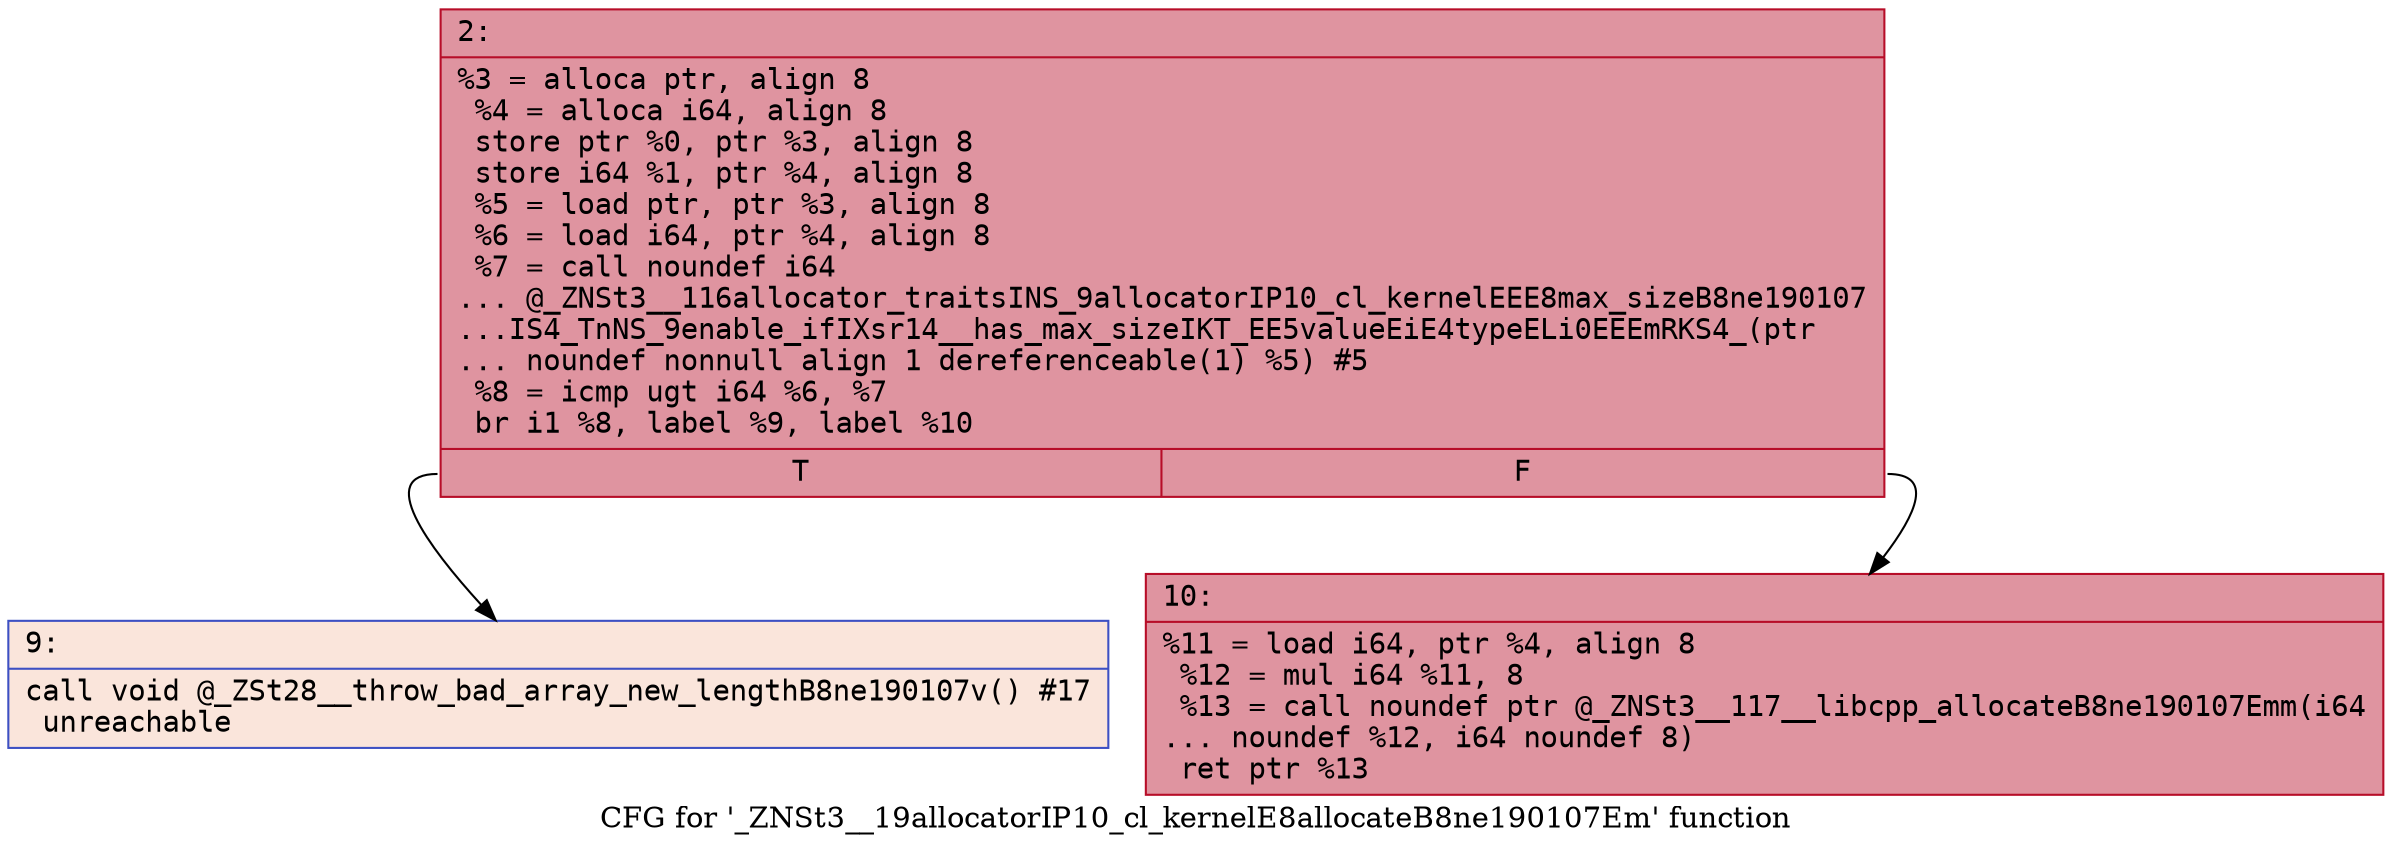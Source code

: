 digraph "CFG for '_ZNSt3__19allocatorIP10_cl_kernelE8allocateB8ne190107Em' function" {
	label="CFG for '_ZNSt3__19allocatorIP10_cl_kernelE8allocateB8ne190107Em' function";

	Node0x600000d3e7b0 [shape=record,color="#b70d28ff", style=filled, fillcolor="#b70d2870" fontname="Courier",label="{2:\l|  %3 = alloca ptr, align 8\l  %4 = alloca i64, align 8\l  store ptr %0, ptr %3, align 8\l  store i64 %1, ptr %4, align 8\l  %5 = load ptr, ptr %3, align 8\l  %6 = load i64, ptr %4, align 8\l  %7 = call noundef i64\l... @_ZNSt3__116allocator_traitsINS_9allocatorIP10_cl_kernelEEE8max_sizeB8ne190107\l...IS4_TnNS_9enable_ifIXsr14__has_max_sizeIKT_EE5valueEiE4typeELi0EEEmRKS4_(ptr\l... noundef nonnull align 1 dereferenceable(1) %5) #5\l  %8 = icmp ugt i64 %6, %7\l  br i1 %8, label %9, label %10\l|{<s0>T|<s1>F}}"];
	Node0x600000d3e7b0:s0 -> Node0x600000d3e800[tooltip="2 -> 9\nProbability 0.00%" ];
	Node0x600000d3e7b0:s1 -> Node0x600000d3e850[tooltip="2 -> 10\nProbability 100.00%" ];
	Node0x600000d3e800 [shape=record,color="#3d50c3ff", style=filled, fillcolor="#f4c5ad70" fontname="Courier",label="{9:\l|  call void @_ZSt28__throw_bad_array_new_lengthB8ne190107v() #17\l  unreachable\l}"];
	Node0x600000d3e850 [shape=record,color="#b70d28ff", style=filled, fillcolor="#b70d2870" fontname="Courier",label="{10:\l|  %11 = load i64, ptr %4, align 8\l  %12 = mul i64 %11, 8\l  %13 = call noundef ptr @_ZNSt3__117__libcpp_allocateB8ne190107Emm(i64\l... noundef %12, i64 noundef 8)\l  ret ptr %13\l}"];
}
